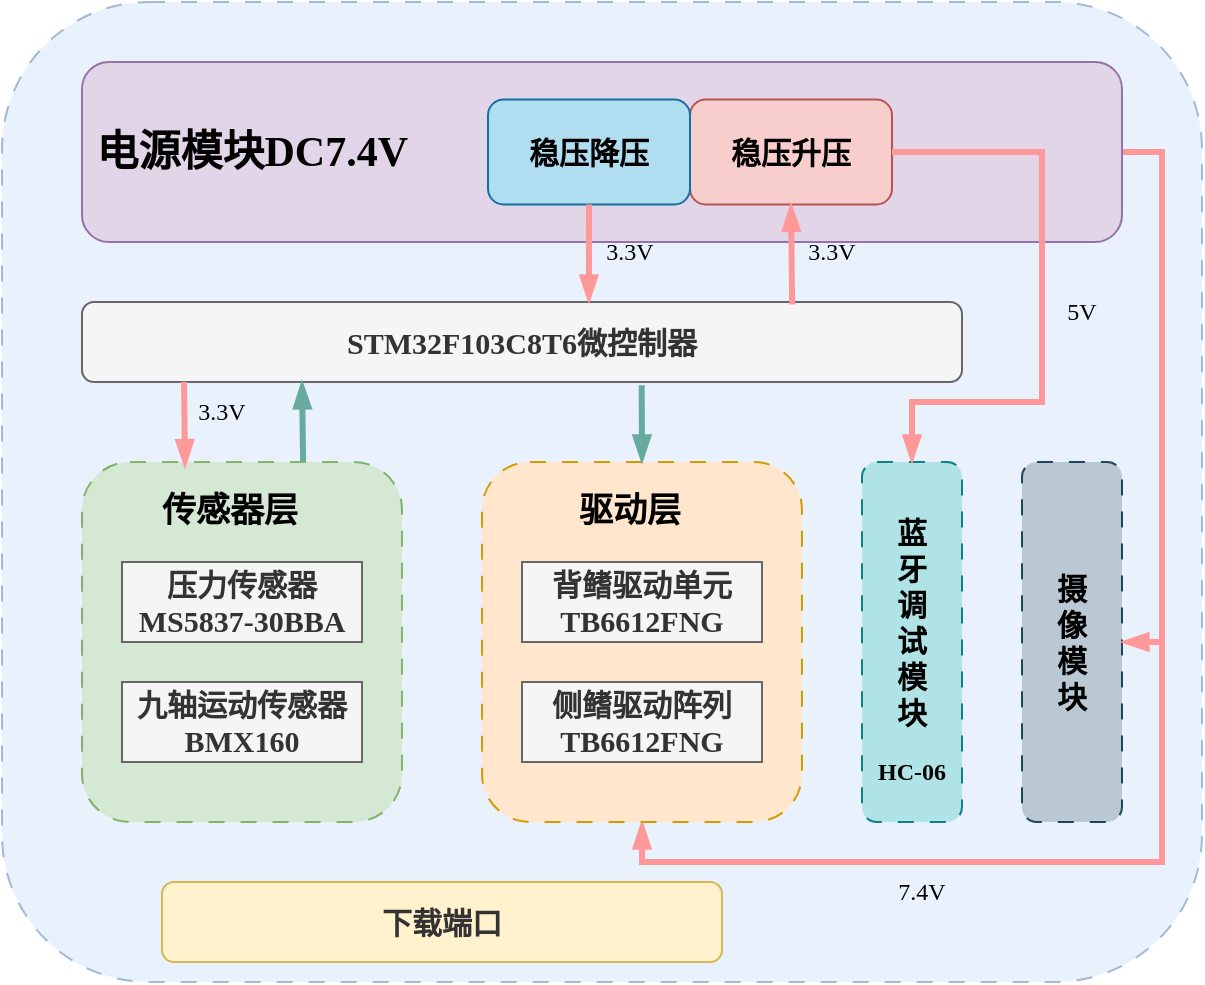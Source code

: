 <mxfile version="27.1.3">
  <diagram name="第 1 页" id="oimVrD2Q5sI-OtpYlPWk">
    <mxGraphModel dx="576" dy="402" grid="1" gridSize="10" guides="1" tooltips="1" connect="1" arrows="1" fold="1" page="1" pageScale="1" pageWidth="827" pageHeight="1169" math="0" shadow="0">
      <root>
        <mxCell id="0" />
        <mxCell id="1" parent="0" />
        <mxCell id="yz8o8m8Co_Lcj7NCytDr-21" value="" style="rounded=1;whiteSpace=wrap;html=1;fillColor=#dae8fc;strokeColor=#6c8ebf;dashed=1;dashPattern=8 8;glass=0;rotation=0;opacity=60;" vertex="1" parent="1">
          <mxGeometry x="120" y="10" width="600" height="490" as="geometry" />
        </mxCell>
        <mxCell id="yz8o8m8Co_Lcj7NCytDr-7" value="" style="rounded=1;whiteSpace=wrap;html=1;fillColor=#d5e8d4;strokeColor=#82b366;dashed=1;dashPattern=8 8;" vertex="1" parent="1">
          <mxGeometry x="160" y="240" width="160" height="180" as="geometry" />
        </mxCell>
        <mxCell id="yz8o8m8Co_Lcj7NCytDr-35" style="edgeStyle=orthogonalEdgeStyle;rounded=0;orthogonalLoop=1;jettySize=auto;html=1;exitX=1;exitY=0.5;exitDx=0;exitDy=0;entryX=0.5;entryY=1;entryDx=0;entryDy=0;strokeWidth=3;strokeColor=#FF9999;endArrow=blockThin;endFill=1;" edge="1" parent="1" source="yz8o8m8Co_Lcj7NCytDr-1" target="yz8o8m8Co_Lcj7NCytDr-9">
          <mxGeometry relative="1" as="geometry">
            <Array as="points">
              <mxPoint x="700" y="85" />
              <mxPoint x="700" y="440" />
              <mxPoint x="440" y="440" />
            </Array>
          </mxGeometry>
        </mxCell>
        <mxCell id="yz8o8m8Co_Lcj7NCytDr-1" value="&lt;font style=&quot;font-size: 21px;&quot; face=&quot;宋体&quot;&gt;&amp;nbsp;&lt;b style=&quot;&quot;&gt;&lt;font style=&quot;&quot;&gt;电源模块DC7.4V&lt;/font&gt;&lt;/b&gt;&lt;/font&gt;" style="rounded=1;whiteSpace=wrap;html=1;align=left;fillColor=#e1d5e7;strokeColor=#9673a6;" vertex="1" parent="1">
          <mxGeometry x="160" y="40" width="520" height="90" as="geometry" />
        </mxCell>
        <mxCell id="yz8o8m8Co_Lcj7NCytDr-2" value="&lt;font style=&quot;font-size: 15px;&quot; face=&quot;宋体&quot;&gt;&lt;b style=&quot;&quot;&gt;稳压升压&lt;/b&gt;&lt;/font&gt;" style="rounded=1;whiteSpace=wrap;html=1;fillColor=#f8cecc;strokeColor=#b85450;" vertex="1" parent="1">
          <mxGeometry x="464" y="58.75" width="101" height="52.5" as="geometry" />
        </mxCell>
        <mxCell id="yz8o8m8Co_Lcj7NCytDr-3" value="&lt;font style=&quot;font-size: 15px;&quot; face=&quot;宋体&quot;&gt;&lt;b style=&quot;&quot;&gt;稳压降压&lt;/b&gt;&lt;/font&gt;" style="rounded=1;whiteSpace=wrap;html=1;fillColor=#b1ddf0;strokeColor=#10739e;" vertex="1" parent="1">
          <mxGeometry x="363" y="58.75" width="101" height="52.5" as="geometry" />
        </mxCell>
        <mxCell id="yz8o8m8Co_Lcj7NCytDr-4" value="&lt;font style=&quot;font-size: 15px;&quot;&gt;&lt;b style=&quot;&quot;&gt;&lt;font face=&quot;Times New Roman&quot;&gt;STM32F103C8T6&lt;/font&gt;&lt;font face=&quot;宋体&quot;&gt;微控制器&lt;/font&gt;&lt;/b&gt;&lt;/font&gt;" style="rounded=1;whiteSpace=wrap;html=1;fillColor=#f5f5f5;fontColor=#333333;strokeColor=#666666;" vertex="1" parent="1">
          <mxGeometry x="160" y="160" width="440" height="40" as="geometry" />
        </mxCell>
        <mxCell id="yz8o8m8Co_Lcj7NCytDr-5" value="&lt;b&gt;&lt;font style=&quot;font-size: 15px;&quot; face=&quot;宋体&quot;&gt;压力传感器&lt;/font&gt;&lt;/b&gt;&lt;div&gt;&lt;font style=&quot;font-size: 15px;&quot; face=&quot;Times New Roman&quot;&gt;&lt;b style=&quot;&quot;&gt;MS5837-30BBA&lt;/b&gt;&lt;/font&gt;&lt;/div&gt;" style="rounded=0;whiteSpace=wrap;html=1;fillColor=#f5f5f5;fontColor=#333333;strokeColor=#666666;" vertex="1" parent="1">
          <mxGeometry x="180" y="290" width="120" height="40" as="geometry" />
        </mxCell>
        <mxCell id="yz8o8m8Co_Lcj7NCytDr-6" value="&lt;font face=&quot;宋体&quot;&gt;&lt;span style=&quot;font-size: 15px;&quot;&gt;&lt;b&gt;九轴运动传感器&lt;/b&gt;&lt;/span&gt;&lt;/font&gt;&lt;br&gt;&lt;div&gt;&lt;font style=&quot;font-size: 15px;&quot; face=&quot;Times New Roman&quot;&gt;&lt;b style=&quot;&quot;&gt;BMX160&lt;/b&gt;&lt;/font&gt;&lt;/div&gt;" style="rounded=0;whiteSpace=wrap;html=1;fillColor=#f5f5f5;fontColor=#333333;strokeColor=#666666;" vertex="1" parent="1">
          <mxGeometry x="180" y="350" width="120" height="40" as="geometry" />
        </mxCell>
        <mxCell id="yz8o8m8Co_Lcj7NCytDr-8" value="&lt;font style=&quot;font-size: 17px;&quot; face=&quot;宋体&quot;&gt;&lt;b style=&quot;&quot;&gt;传感器层&lt;/b&gt;&lt;/font&gt;" style="text;html=1;align=center;verticalAlign=middle;whiteSpace=wrap;rounded=0;" vertex="1" parent="1">
          <mxGeometry x="194" y="250" width="80" height="30" as="geometry" />
        </mxCell>
        <mxCell id="yz8o8m8Co_Lcj7NCytDr-9" value="" style="rounded=1;whiteSpace=wrap;html=1;fillColor=#ffe6cc;strokeColor=#d79b00;dashed=1;dashPattern=8 8;" vertex="1" parent="1">
          <mxGeometry x="360" y="240" width="160" height="180" as="geometry" />
        </mxCell>
        <mxCell id="yz8o8m8Co_Lcj7NCytDr-10" value="&lt;font face=&quot;宋体&quot;&gt;&lt;span style=&quot;font-size: 15px;&quot;&gt;&lt;b&gt;背鳍驱动单元&lt;/b&gt;&lt;/span&gt;&lt;/font&gt;&lt;div&gt;&lt;span style=&quot;font-size: 15px;&quot;&gt;&lt;b style=&quot;&quot;&gt;&lt;font face=&quot;Times New Roman&quot;&gt;TB6612FNG&lt;/font&gt;&lt;/b&gt;&lt;/span&gt;&lt;/div&gt;" style="rounded=0;whiteSpace=wrap;html=1;fillColor=#f5f5f5;fontColor=#333333;strokeColor=#666666;" vertex="1" parent="1">
          <mxGeometry x="380" y="290" width="120" height="40" as="geometry" />
        </mxCell>
        <mxCell id="yz8o8m8Co_Lcj7NCytDr-11" value="&lt;font face=&quot;宋体&quot;&gt;&lt;span style=&quot;font-size: 15px;&quot;&gt;&lt;b&gt;侧鳍驱动阵列&lt;/b&gt;&lt;/span&gt;&lt;/font&gt;&lt;div&gt;&lt;b style=&quot;font-size: 15px;&quot;&gt;&lt;font face=&quot;Times New Roman&quot;&gt;TB6612FNG&lt;/font&gt;&lt;/b&gt;&lt;font face=&quot;宋体&quot;&gt;&lt;span style=&quot;font-size: 15px;&quot;&gt;&lt;b&gt;&lt;/b&gt;&lt;/span&gt;&lt;/font&gt;&lt;/div&gt;" style="rounded=0;whiteSpace=wrap;html=1;fillColor=#f5f5f5;fontColor=#333333;strokeColor=#666666;" vertex="1" parent="1">
          <mxGeometry x="380" y="350" width="120" height="40" as="geometry" />
        </mxCell>
        <mxCell id="yz8o8m8Co_Lcj7NCytDr-12" value="&lt;font style=&quot;font-size: 17px;&quot; face=&quot;宋体&quot;&gt;&lt;b style=&quot;&quot;&gt;驱动层&lt;/b&gt;&lt;/font&gt;" style="text;html=1;align=center;verticalAlign=middle;whiteSpace=wrap;rounded=0;" vertex="1" parent="1">
          <mxGeometry x="394" y="250" width="80" height="30" as="geometry" />
        </mxCell>
        <mxCell id="yz8o8m8Co_Lcj7NCytDr-15" value="&lt;b style=&quot;color: rgb(51, 51, 51); font-size: 15px;&quot;&gt;&lt;font face=&quot;宋体&quot;&gt;下载端口&lt;/font&gt;&lt;/b&gt;" style="rounded=1;whiteSpace=wrap;html=1;fillColor=#fff2cc;strokeColor=#d6b656;" vertex="1" parent="1">
          <mxGeometry x="200" y="450" width="280" height="40" as="geometry" />
        </mxCell>
        <mxCell id="yz8o8m8Co_Lcj7NCytDr-16" value="" style="rounded=1;whiteSpace=wrap;html=1;fillColor=#bac8d3;strokeColor=#23445d;dashed=1;dashPattern=8 8;" vertex="1" parent="1">
          <mxGeometry x="630" y="240" width="50" height="180" as="geometry" />
        </mxCell>
        <mxCell id="yz8o8m8Co_Lcj7NCytDr-17" value="&lt;font style=&quot;font-size: 15px;&quot; face=&quot;宋体&quot;&gt;&lt;b style=&quot;&quot;&gt;摄像模块&lt;/b&gt;&lt;/font&gt;" style="text;html=1;align=center;verticalAlign=middle;whiteSpace=wrap;rounded=0;" vertex="1" parent="1">
          <mxGeometry x="640" y="270" width="30" height="120" as="geometry" />
        </mxCell>
        <mxCell id="yz8o8m8Co_Lcj7NCytDr-18" value="" style="rounded=1;whiteSpace=wrap;html=1;fillColor=#b0e3e6;strokeColor=#0e8088;dashed=1;dashPattern=8 8;" vertex="1" parent="1">
          <mxGeometry x="550" y="240" width="50" height="180" as="geometry" />
        </mxCell>
        <mxCell id="yz8o8m8Co_Lcj7NCytDr-19" value="&lt;font style=&quot;font-size: 15px;&quot; face=&quot;宋体&quot;&gt;&lt;b style=&quot;&quot;&gt;蓝牙调试模块&lt;/b&gt;&lt;/font&gt;" style="text;html=1;align=center;verticalAlign=middle;whiteSpace=wrap;rounded=0;" vertex="1" parent="1">
          <mxGeometry x="560" y="260" width="30" height="120" as="geometry" />
        </mxCell>
        <mxCell id="yz8o8m8Co_Lcj7NCytDr-20" value="&lt;b&gt;&lt;font face=&quot;Times New Roman&quot;&gt;HC-06&lt;/font&gt;&lt;/b&gt;" style="text;html=1;align=center;verticalAlign=middle;whiteSpace=wrap;rounded=0;" vertex="1" parent="1">
          <mxGeometry x="545" y="380" width="60" height="30" as="geometry" />
        </mxCell>
        <mxCell id="yz8o8m8Co_Lcj7NCytDr-23" value="&lt;font face=&quot;Times New Roman&quot;&gt;3.3V&lt;/font&gt;" style="text;html=1;align=center;verticalAlign=middle;whiteSpace=wrap;rounded=0;" vertex="1" parent="1">
          <mxGeometry x="404" y="120" width="60" height="30" as="geometry" />
        </mxCell>
        <mxCell id="yz8o8m8Co_Lcj7NCytDr-22" value="" style="endArrow=blockThin;html=1;rounded=0;exitX=0.5;exitY=1;exitDx=0;exitDy=0;endFill=1;strokeWidth=3;fillColor=#ffff88;strokeColor=#FF9999;entryX=0.576;entryY=0;entryDx=0;entryDy=0;entryPerimeter=0;" edge="1" parent="1" source="yz8o8m8Co_Lcj7NCytDr-3" target="yz8o8m8Co_Lcj7NCytDr-4">
          <mxGeometry width="50" height="50" relative="1" as="geometry">
            <mxPoint x="90" y="380" as="sourcePoint" />
            <mxPoint x="509" y="160" as="targetPoint" />
          </mxGeometry>
        </mxCell>
        <mxCell id="yz8o8m8Co_Lcj7NCytDr-29" value="" style="endArrow=blockThin;html=1;rounded=0;exitX=0.5;exitY=1;exitDx=0;exitDy=0;endFill=1;strokeWidth=3;fillColor=#fad9d5;strokeColor=#FF9999;entryX=0.322;entryY=0.013;entryDx=0;entryDy=0;entryPerimeter=0;" edge="1" parent="1" target="yz8o8m8Co_Lcj7NCytDr-7">
          <mxGeometry width="50" height="50" relative="1" as="geometry">
            <mxPoint x="211" y="200" as="sourcePoint" />
            <mxPoint x="210" y="240" as="targetPoint" />
          </mxGeometry>
        </mxCell>
        <mxCell id="yz8o8m8Co_Lcj7NCytDr-30" value="&lt;font face=&quot;Times New Roman&quot;&gt;3.3V&lt;/font&gt;" style="text;html=1;align=center;verticalAlign=middle;whiteSpace=wrap;rounded=0;" vertex="1" parent="1">
          <mxGeometry x="200" y="200" width="60" height="30" as="geometry" />
        </mxCell>
        <mxCell id="yz8o8m8Co_Lcj7NCytDr-31" value="" style="endArrow=blockThin;html=1;rounded=0;exitX=0.807;exitY=0.032;exitDx=0;exitDy=0;endFill=1;strokeWidth=3;fillColor=#ffff88;strokeColor=#FF9999;entryX=0.5;entryY=1;entryDx=0;entryDy=0;exitPerimeter=0;" edge="1" parent="1" source="yz8o8m8Co_Lcj7NCytDr-4" target="yz8o8m8Co_Lcj7NCytDr-2">
          <mxGeometry width="50" height="50" relative="1" as="geometry">
            <mxPoint x="631" y="150" as="sourcePoint" />
            <mxPoint x="630" y="199" as="targetPoint" />
          </mxGeometry>
        </mxCell>
        <mxCell id="yz8o8m8Co_Lcj7NCytDr-32" value="&lt;font face=&quot;Times New Roman&quot;&gt;3.3V&lt;/font&gt;" style="text;html=1;align=center;verticalAlign=middle;whiteSpace=wrap;rounded=0;" vertex="1" parent="1">
          <mxGeometry x="505" y="120" width="60" height="30" as="geometry" />
        </mxCell>
        <mxCell id="yz8o8m8Co_Lcj7NCytDr-36" value="" style="endArrow=blockThin;html=1;rounded=0;endFill=1;strokeWidth=3;fillColor=#ffff88;strokeColor=#FF9999;entryX=1;entryY=0.5;entryDx=0;entryDy=0;" edge="1" parent="1" target="yz8o8m8Co_Lcj7NCytDr-16">
          <mxGeometry width="50" height="50" relative="1" as="geometry">
            <mxPoint x="700" y="330" as="sourcePoint" />
            <mxPoint x="760" y="380" as="targetPoint" />
          </mxGeometry>
        </mxCell>
        <mxCell id="yz8o8m8Co_Lcj7NCytDr-37" value="" style="endArrow=blockThin;html=1;rounded=0;exitX=1;exitY=0.5;exitDx=0;exitDy=0;endFill=1;strokeWidth=3;fillColor=#ffff88;strokeColor=#FF9999;entryX=0.5;entryY=0;entryDx=0;entryDy=0;" edge="1" parent="1" source="yz8o8m8Co_Lcj7NCytDr-2" target="yz8o8m8Co_Lcj7NCytDr-18">
          <mxGeometry width="50" height="50" relative="1" as="geometry">
            <mxPoint x="760" y="230" as="sourcePoint" />
            <mxPoint x="761" y="272" as="targetPoint" />
            <Array as="points">
              <mxPoint x="640" y="85" />
              <mxPoint x="640" y="210" />
              <mxPoint x="575" y="210" />
            </Array>
          </mxGeometry>
        </mxCell>
        <mxCell id="yz8o8m8Co_Lcj7NCytDr-38" value="&lt;font face=&quot;Times New Roman&quot;&gt;5V&lt;/font&gt;" style="text;html=1;align=center;verticalAlign=middle;whiteSpace=wrap;rounded=0;" vertex="1" parent="1">
          <mxGeometry x="630" y="150" width="60" height="30" as="geometry" />
        </mxCell>
        <mxCell id="yz8o8m8Co_Lcj7NCytDr-39" value="&lt;font face=&quot;Times New Roman&quot;&gt;7.4V&lt;/font&gt;" style="text;html=1;align=center;verticalAlign=middle;whiteSpace=wrap;rounded=0;" vertex="1" parent="1">
          <mxGeometry x="550" y="440" width="60" height="30" as="geometry" />
        </mxCell>
        <mxCell id="yz8o8m8Co_Lcj7NCytDr-40" value="" style="endArrow=blockThin;html=1;rounded=0;exitX=0.691;exitY=-0.001;exitDx=0;exitDy=0;endFill=1;strokeWidth=3;fillColor=#fad9d5;strokeColor=#67AB9F;entryX=0.25;entryY=1;entryDx=0;entryDy=0;exitPerimeter=0;" edge="1" parent="1" source="yz8o8m8Co_Lcj7NCytDr-7" target="yz8o8m8Co_Lcj7NCytDr-4">
          <mxGeometry width="50" height="50" relative="1" as="geometry">
            <mxPoint x="330" y="220" as="sourcePoint" />
            <mxPoint x="331" y="262" as="targetPoint" />
          </mxGeometry>
        </mxCell>
        <mxCell id="yz8o8m8Co_Lcj7NCytDr-41" value="" style="endArrow=blockThin;html=1;rounded=0;exitX=0.636;exitY=1.041;exitDx=0;exitDy=0;endFill=1;strokeWidth=3;fillColor=#fad9d5;strokeColor=#67AB9F;entryX=0.5;entryY=0;entryDx=0;entryDy=0;exitPerimeter=0;" edge="1" parent="1" source="yz8o8m8Co_Lcj7NCytDr-4" target="yz8o8m8Co_Lcj7NCytDr-9">
          <mxGeometry width="50" height="50" relative="1" as="geometry">
            <mxPoint x="421" y="250" as="sourcePoint" />
            <mxPoint x="420" y="210" as="targetPoint" />
          </mxGeometry>
        </mxCell>
      </root>
    </mxGraphModel>
  </diagram>
</mxfile>
